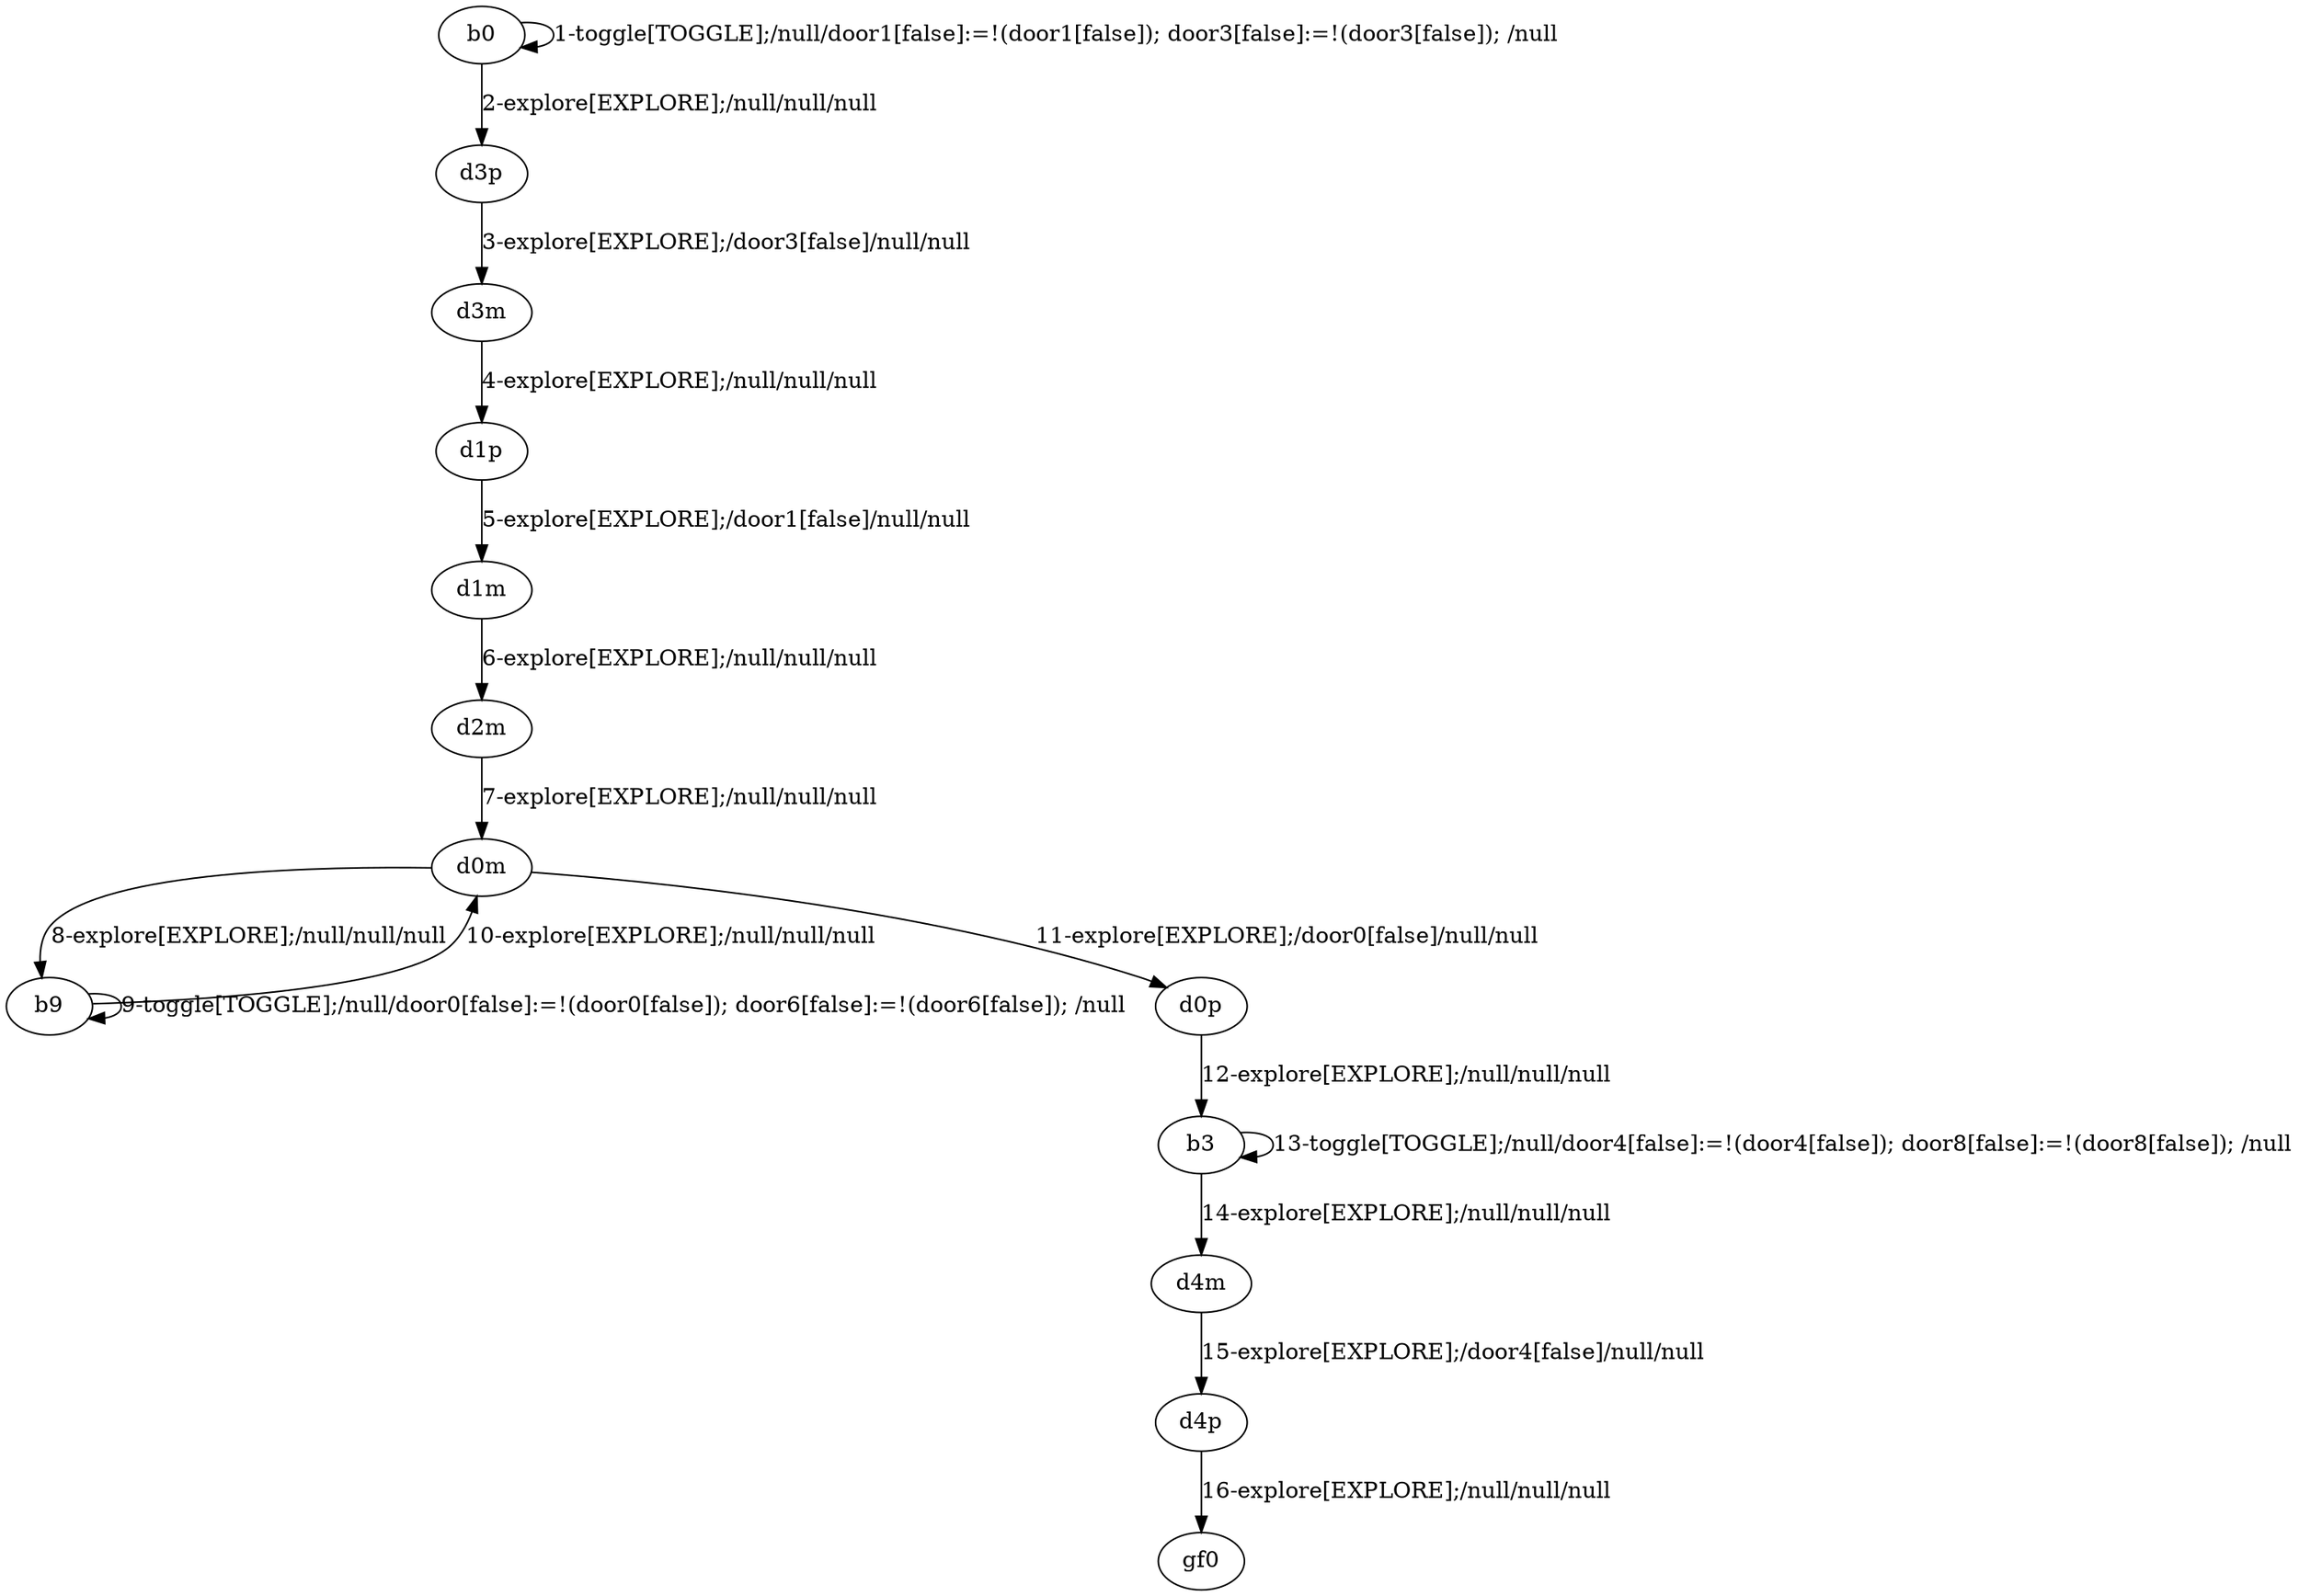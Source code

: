digraph g {
"b0" -> "b0" [label = "1-toggle[TOGGLE];/null/door1[false]:=!(door1[false]); door3[false]:=!(door3[false]); /null"];
"b0" -> "d3p" [label = "2-explore[EXPLORE];/null/null/null"];
"d3p" -> "d3m" [label = "3-explore[EXPLORE];/door3[false]/null/null"];
"d3m" -> "d1p" [label = "4-explore[EXPLORE];/null/null/null"];
"d1p" -> "d1m" [label = "5-explore[EXPLORE];/door1[false]/null/null"];
"d1m" -> "d2m" [label = "6-explore[EXPLORE];/null/null/null"];
"d2m" -> "d0m" [label = "7-explore[EXPLORE];/null/null/null"];
"d0m" -> "b9" [label = "8-explore[EXPLORE];/null/null/null"];
"b9" -> "b9" [label = "9-toggle[TOGGLE];/null/door0[false]:=!(door0[false]); door6[false]:=!(door6[false]); /null"];
"b9" -> "d0m" [label = "10-explore[EXPLORE];/null/null/null"];
"d0m" -> "d0p" [label = "11-explore[EXPLORE];/door0[false]/null/null"];
"d0p" -> "b3" [label = "12-explore[EXPLORE];/null/null/null"];
"b3" -> "b3" [label = "13-toggle[TOGGLE];/null/door4[false]:=!(door4[false]); door8[false]:=!(door8[false]); /null"];
"b3" -> "d4m" [label = "14-explore[EXPLORE];/null/null/null"];
"d4m" -> "d4p" [label = "15-explore[EXPLORE];/door4[false]/null/null"];
"d4p" -> "gf0" [label = "16-explore[EXPLORE];/null/null/null"];
}